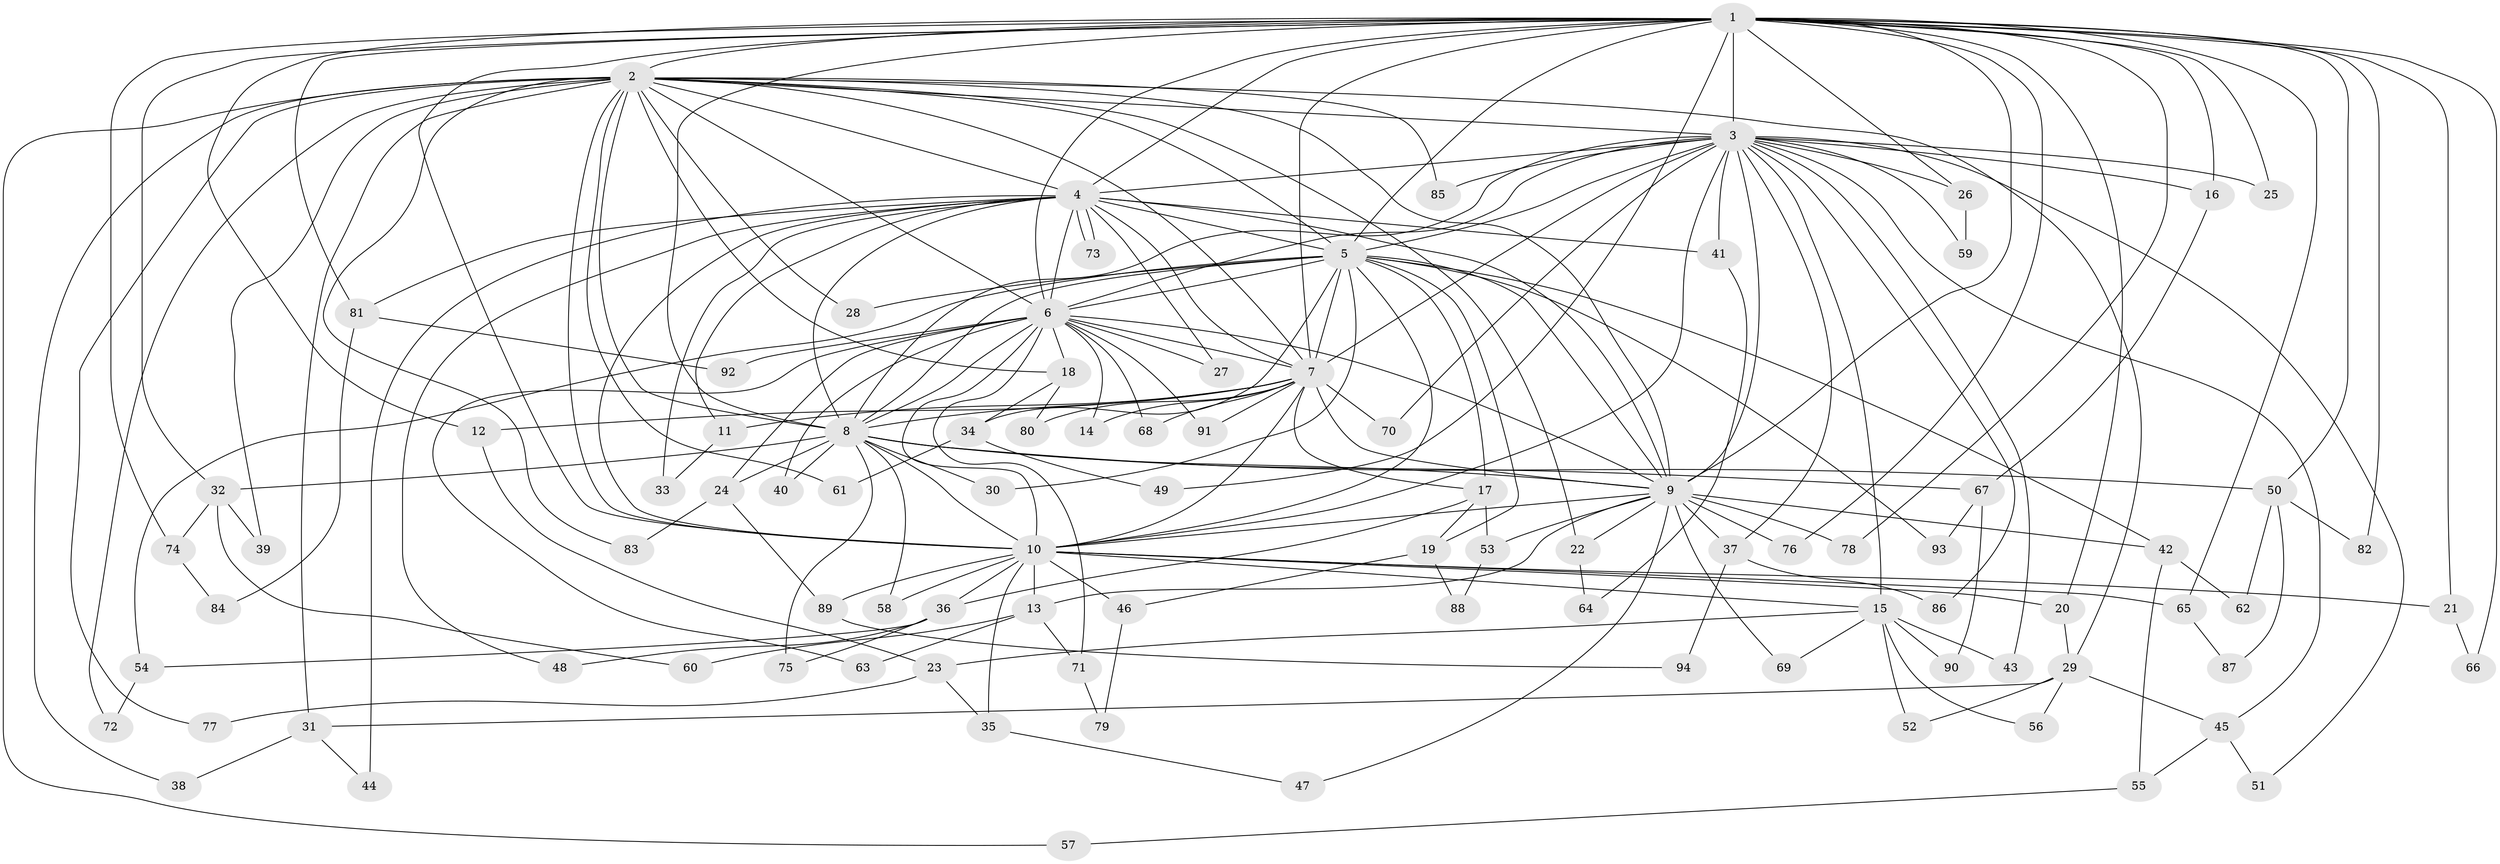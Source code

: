 // Generated by graph-tools (version 1.1) at 2025/34/03/09/25 02:34:52]
// undirected, 94 vertices, 213 edges
graph export_dot {
graph [start="1"]
  node [color=gray90,style=filled];
  1;
  2;
  3;
  4;
  5;
  6;
  7;
  8;
  9;
  10;
  11;
  12;
  13;
  14;
  15;
  16;
  17;
  18;
  19;
  20;
  21;
  22;
  23;
  24;
  25;
  26;
  27;
  28;
  29;
  30;
  31;
  32;
  33;
  34;
  35;
  36;
  37;
  38;
  39;
  40;
  41;
  42;
  43;
  44;
  45;
  46;
  47;
  48;
  49;
  50;
  51;
  52;
  53;
  54;
  55;
  56;
  57;
  58;
  59;
  60;
  61;
  62;
  63;
  64;
  65;
  66;
  67;
  68;
  69;
  70;
  71;
  72;
  73;
  74;
  75;
  76;
  77;
  78;
  79;
  80;
  81;
  82;
  83;
  84;
  85;
  86;
  87;
  88;
  89;
  90;
  91;
  92;
  93;
  94;
  1 -- 2;
  1 -- 3;
  1 -- 4;
  1 -- 5;
  1 -- 6;
  1 -- 7;
  1 -- 8;
  1 -- 9;
  1 -- 10;
  1 -- 12;
  1 -- 16;
  1 -- 20;
  1 -- 21;
  1 -- 25;
  1 -- 26;
  1 -- 32;
  1 -- 49;
  1 -- 50;
  1 -- 65;
  1 -- 66;
  1 -- 74;
  1 -- 76;
  1 -- 78;
  1 -- 81;
  1 -- 82;
  2 -- 3;
  2 -- 4;
  2 -- 5;
  2 -- 6;
  2 -- 7;
  2 -- 8;
  2 -- 9;
  2 -- 10;
  2 -- 18;
  2 -- 22;
  2 -- 28;
  2 -- 29;
  2 -- 31;
  2 -- 38;
  2 -- 39;
  2 -- 57;
  2 -- 61;
  2 -- 72;
  2 -- 77;
  2 -- 83;
  2 -- 85;
  3 -- 4;
  3 -- 5;
  3 -- 6;
  3 -- 7;
  3 -- 8;
  3 -- 9;
  3 -- 10;
  3 -- 15;
  3 -- 16;
  3 -- 25;
  3 -- 26;
  3 -- 37;
  3 -- 41;
  3 -- 43;
  3 -- 45;
  3 -- 51;
  3 -- 59;
  3 -- 70;
  3 -- 85;
  3 -- 86;
  4 -- 5;
  4 -- 6;
  4 -- 7;
  4 -- 8;
  4 -- 9;
  4 -- 10;
  4 -- 11;
  4 -- 27;
  4 -- 33;
  4 -- 41;
  4 -- 44;
  4 -- 48;
  4 -- 73;
  4 -- 73;
  4 -- 81;
  5 -- 6;
  5 -- 7;
  5 -- 8;
  5 -- 9;
  5 -- 10;
  5 -- 17;
  5 -- 19;
  5 -- 28;
  5 -- 30;
  5 -- 34;
  5 -- 42;
  5 -- 54;
  5 -- 93;
  6 -- 7;
  6 -- 8;
  6 -- 9;
  6 -- 10;
  6 -- 14;
  6 -- 18;
  6 -- 24;
  6 -- 27;
  6 -- 40;
  6 -- 63;
  6 -- 68;
  6 -- 71;
  6 -- 91;
  6 -- 92;
  7 -- 8;
  7 -- 9;
  7 -- 10;
  7 -- 11;
  7 -- 12;
  7 -- 14;
  7 -- 17;
  7 -- 68;
  7 -- 70;
  7 -- 80;
  7 -- 91;
  8 -- 9;
  8 -- 10;
  8 -- 24;
  8 -- 30;
  8 -- 32;
  8 -- 40;
  8 -- 50;
  8 -- 58;
  8 -- 67;
  8 -- 75;
  9 -- 10;
  9 -- 13;
  9 -- 22;
  9 -- 37;
  9 -- 42;
  9 -- 47;
  9 -- 53;
  9 -- 69;
  9 -- 76;
  9 -- 78;
  10 -- 13;
  10 -- 15;
  10 -- 20;
  10 -- 21;
  10 -- 35;
  10 -- 36;
  10 -- 46;
  10 -- 58;
  10 -- 65;
  10 -- 89;
  11 -- 33;
  12 -- 23;
  13 -- 60;
  13 -- 63;
  13 -- 71;
  15 -- 23;
  15 -- 43;
  15 -- 52;
  15 -- 56;
  15 -- 69;
  15 -- 90;
  16 -- 67;
  17 -- 19;
  17 -- 36;
  17 -- 53;
  18 -- 34;
  18 -- 80;
  19 -- 46;
  19 -- 88;
  20 -- 29;
  21 -- 66;
  22 -- 64;
  23 -- 35;
  23 -- 77;
  24 -- 83;
  24 -- 89;
  26 -- 59;
  29 -- 31;
  29 -- 45;
  29 -- 52;
  29 -- 56;
  31 -- 38;
  31 -- 44;
  32 -- 39;
  32 -- 60;
  32 -- 74;
  34 -- 49;
  34 -- 61;
  35 -- 47;
  36 -- 48;
  36 -- 54;
  36 -- 75;
  37 -- 86;
  37 -- 94;
  41 -- 64;
  42 -- 55;
  42 -- 62;
  45 -- 51;
  45 -- 55;
  46 -- 79;
  50 -- 62;
  50 -- 82;
  50 -- 87;
  53 -- 88;
  54 -- 72;
  55 -- 57;
  65 -- 87;
  67 -- 90;
  67 -- 93;
  71 -- 79;
  74 -- 84;
  81 -- 84;
  81 -- 92;
  89 -- 94;
}
